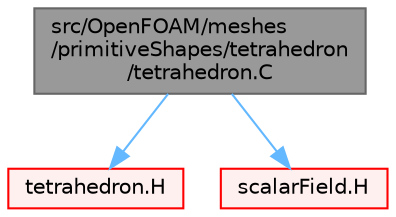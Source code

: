 digraph "src/OpenFOAM/meshes/primitiveShapes/tetrahedron/tetrahedron.C"
{
 // LATEX_PDF_SIZE
  bgcolor="transparent";
  edge [fontname=Helvetica,fontsize=10,labelfontname=Helvetica,labelfontsize=10];
  node [fontname=Helvetica,fontsize=10,shape=box,height=0.2,width=0.4];
  Node1 [id="Node000001",label="src/OpenFOAM/meshes\l/primitiveShapes/tetrahedron\l/tetrahedron.C",height=0.2,width=0.4,color="gray40", fillcolor="grey60", style="filled", fontcolor="black",tooltip=" "];
  Node1 -> Node2 [id="edge1_Node000001_Node000002",color="steelblue1",style="solid",tooltip=" "];
  Node2 [id="Node000002",label="tetrahedron.H",height=0.2,width=0.4,color="red", fillcolor="#FFF0F0", style="filled",URL="$tetrahedron_8H.html",tooltip=" "];
  Node1 -> Node210 [id="edge2_Node000001_Node000210",color="steelblue1",style="solid",tooltip=" "];
  Node210 [id="Node000210",label="scalarField.H",height=0.2,width=0.4,color="red", fillcolor="#FFF0F0", style="filled",URL="$scalarField_8H.html",tooltip=" "];
}
